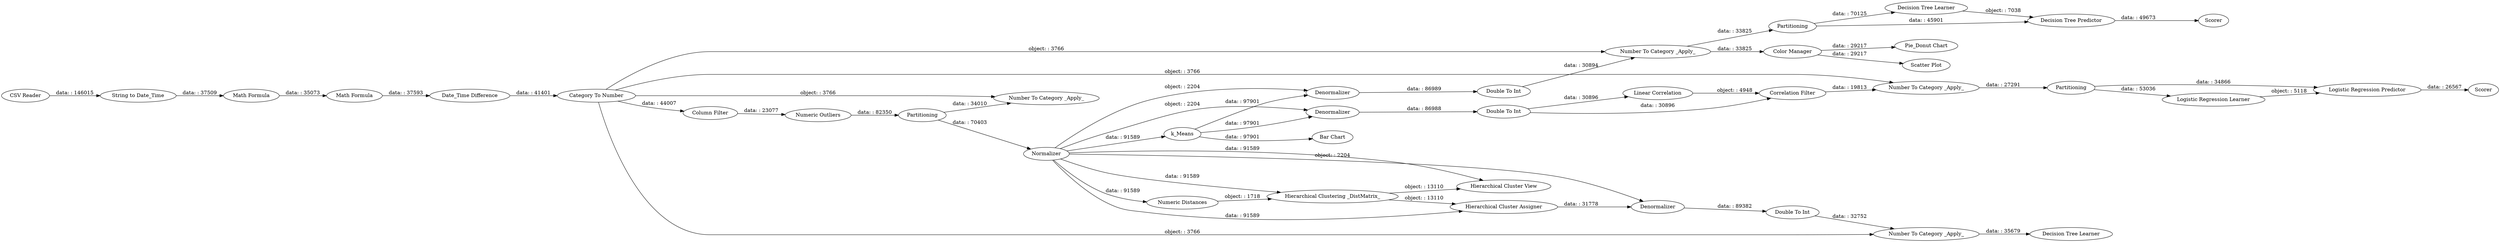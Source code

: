 digraph {
	"5210915260958646189_42" [label=Scorer]
	"5210915260958646189_10" [label=Partitioning]
	"5210915260958646189_25" [label="Double To Int"]
	"5210915260958646189_43" [label="Pie_Donut Chart"]
	"5210915260958646189_41" [label=Partitioning]
	"5210915260958646189_29" [label=Denormalizer]
	"5210915260958646189_40" [label=Partitioning]
	"5210915260958646189_39" [label="Scatter Plot"]
	"5210915260958646189_3" [label="Math Formula"]
	"5210915260958646189_18" [label="Decision Tree Learner"]
	"5210915260958646189_7" [label="Column Filter"]
	"5210915260958646189_21" [label=Denormalizer]
	"5210915260958646189_36" [label=Scorer]
	"5210915260958646189_8" [label="Category To Number"]
	"5210915260958646189_30" [label="Linear Correlation"]
	"5210915260958646189_11" [label=Normalizer]
	"5210915260958646189_23" [label="Number To Category _Apply_"]
	"5210915260958646189_9" [label="Numeric Outliers"]
	"5210915260958646189_13" [label="Numeric Distances"]
	"5210915260958646189_20" [label=Denormalizer]
	"5210915260958646189_19" [label="Decision Tree Learner"]
	"5210915260958646189_37" [label="Bar Chart"]
	"5210915260958646189_22" [label="Number To Category _Apply_"]
	"5210915260958646189_33" [label="Number To Category _Apply_"]
	"5210915260958646189_38" [label="Color Manager"]
	"5210915260958646189_28" [label="Double To Int"]
	"5210915260958646189_16" [label="Hierarchical Cluster Assigner"]
	"5210915260958646189_26" [label="Logistic Regression Learner"]
	"5210915260958646189_6" [label="Date_Time Difference"]
	"5210915260958646189_32" [label="Decision Tree Predictor"]
	"5210915260958646189_2" [label="String to Date_Time"]
	"5210915260958646189_4" [label="Math Formula"]
	"5210915260958646189_24" [label="Double To Int"]
	"5210915260958646189_31" [label="Correlation Filter"]
	"5210915260958646189_1" [label="CSV Reader"]
	"5210915260958646189_27" [label="Number To Category _Apply_"]
	"5210915260958646189_34" [label="Logistic Regression Predictor"]
	"5210915260958646189_15" [label="Hierarchical Cluster View"]
	"5210915260958646189_17" [label=k_Means]
	"5210915260958646189_14" [label="Hierarchical Clustering _DistMatrix_"]
	"5210915260958646189_32" -> "5210915260958646189_36" [label="data: : 49673"]
	"5210915260958646189_17" -> "5210915260958646189_37" [label="data: : 97901"]
	"5210915260958646189_17" -> "5210915260958646189_29" [label="data: : 97901"]
	"5210915260958646189_11" -> "5210915260958646189_15" [label="data: : 91589"]
	"5210915260958646189_8" -> "5210915260958646189_7" [label="data: : 44007"]
	"5210915260958646189_11" -> "5210915260958646189_20" [label="object: : 2204"]
	"5210915260958646189_2" -> "5210915260958646189_3" [label="data: : 37509"]
	"5210915260958646189_30" -> "5210915260958646189_31" [label="object: : 4948"]
	"5210915260958646189_10" -> "5210915260958646189_11" [label="data: : 70403"]
	"5210915260958646189_14" -> "5210915260958646189_16" [label="object: : 13110"]
	"5210915260958646189_23" -> "5210915260958646189_38" [label="data: : 33825"]
	"5210915260958646189_31" -> "5210915260958646189_27" [label="data: : 19813"]
	"5210915260958646189_9" -> "5210915260958646189_10" [label="data: : 82350"]
	"5210915260958646189_11" -> "5210915260958646189_16" [label="data: : 91589"]
	"5210915260958646189_14" -> "5210915260958646189_15" [label="object: : 13110"]
	"5210915260958646189_28" -> "5210915260958646189_30" [label="data: : 30896"]
	"5210915260958646189_19" -> "5210915260958646189_32" [label="object: : 7038"]
	"5210915260958646189_4" -> "5210915260958646189_6" [label="data: : 37593"]
	"5210915260958646189_3" -> "5210915260958646189_4" [label="data: : 35073"]
	"5210915260958646189_11" -> "5210915260958646189_14" [label="data: : 91589"]
	"5210915260958646189_17" -> "5210915260958646189_21" [label="data: : 97901"]
	"5210915260958646189_40" -> "5210915260958646189_19" [label="data: : 70125"]
	"5210915260958646189_11" -> "5210915260958646189_29" [label="object: : 2204"]
	"5210915260958646189_28" -> "5210915260958646189_31" [label="data: : 30896"]
	"5210915260958646189_41" -> "5210915260958646189_34" [label="data: : 34866"]
	"5210915260958646189_8" -> "5210915260958646189_33" [label="object: : 3766"]
	"5210915260958646189_11" -> "5210915260958646189_13" [label="data: : 91589"]
	"5210915260958646189_1" -> "5210915260958646189_2" [label="data: : 146015"]
	"5210915260958646189_38" -> "5210915260958646189_43" [label="data: : 29217"]
	"5210915260958646189_8" -> "5210915260958646189_23" [label="object: : 3766"]
	"5210915260958646189_25" -> "5210915260958646189_22" [label="data: : 32752"]
	"5210915260958646189_27" -> "5210915260958646189_41" [label="data: : 27291"]
	"5210915260958646189_38" -> "5210915260958646189_39" [label="data: : 29217"]
	"5210915260958646189_16" -> "5210915260958646189_20" [label="data: : 31778"]
	"5210915260958646189_21" -> "5210915260958646189_24" [label="data: : 86989"]
	"5210915260958646189_8" -> "5210915260958646189_27" [label="object: : 3766"]
	"5210915260958646189_34" -> "5210915260958646189_42" [label="data: : 26567"]
	"5210915260958646189_22" -> "5210915260958646189_18" [label="data: : 35679"]
	"5210915260958646189_26" -> "5210915260958646189_34" [label="object: : 5118"]
	"5210915260958646189_41" -> "5210915260958646189_26" [label="data: : 53036"]
	"5210915260958646189_6" -> "5210915260958646189_8" [label="data: : 41401"]
	"5210915260958646189_20" -> "5210915260958646189_25" [label="data: : 89382"]
	"5210915260958646189_11" -> "5210915260958646189_21" [label="object: : 2204"]
	"5210915260958646189_23" -> "5210915260958646189_40" [label="data: : 33825"]
	"5210915260958646189_10" -> "5210915260958646189_33" [label="data: : 34010"]
	"5210915260958646189_8" -> "5210915260958646189_22" [label="object: : 3766"]
	"5210915260958646189_7" -> "5210915260958646189_9" [label="data: : 23077"]
	"5210915260958646189_13" -> "5210915260958646189_14" [label="object: : 1718"]
	"5210915260958646189_24" -> "5210915260958646189_23" [label="data: : 30894"]
	"5210915260958646189_29" -> "5210915260958646189_28" [label="data: : 86988"]
	"5210915260958646189_40" -> "5210915260958646189_32" [label="data: : 45901"]
	"5210915260958646189_11" -> "5210915260958646189_17" [label="data: : 91589"]
	rankdir=LR
}
